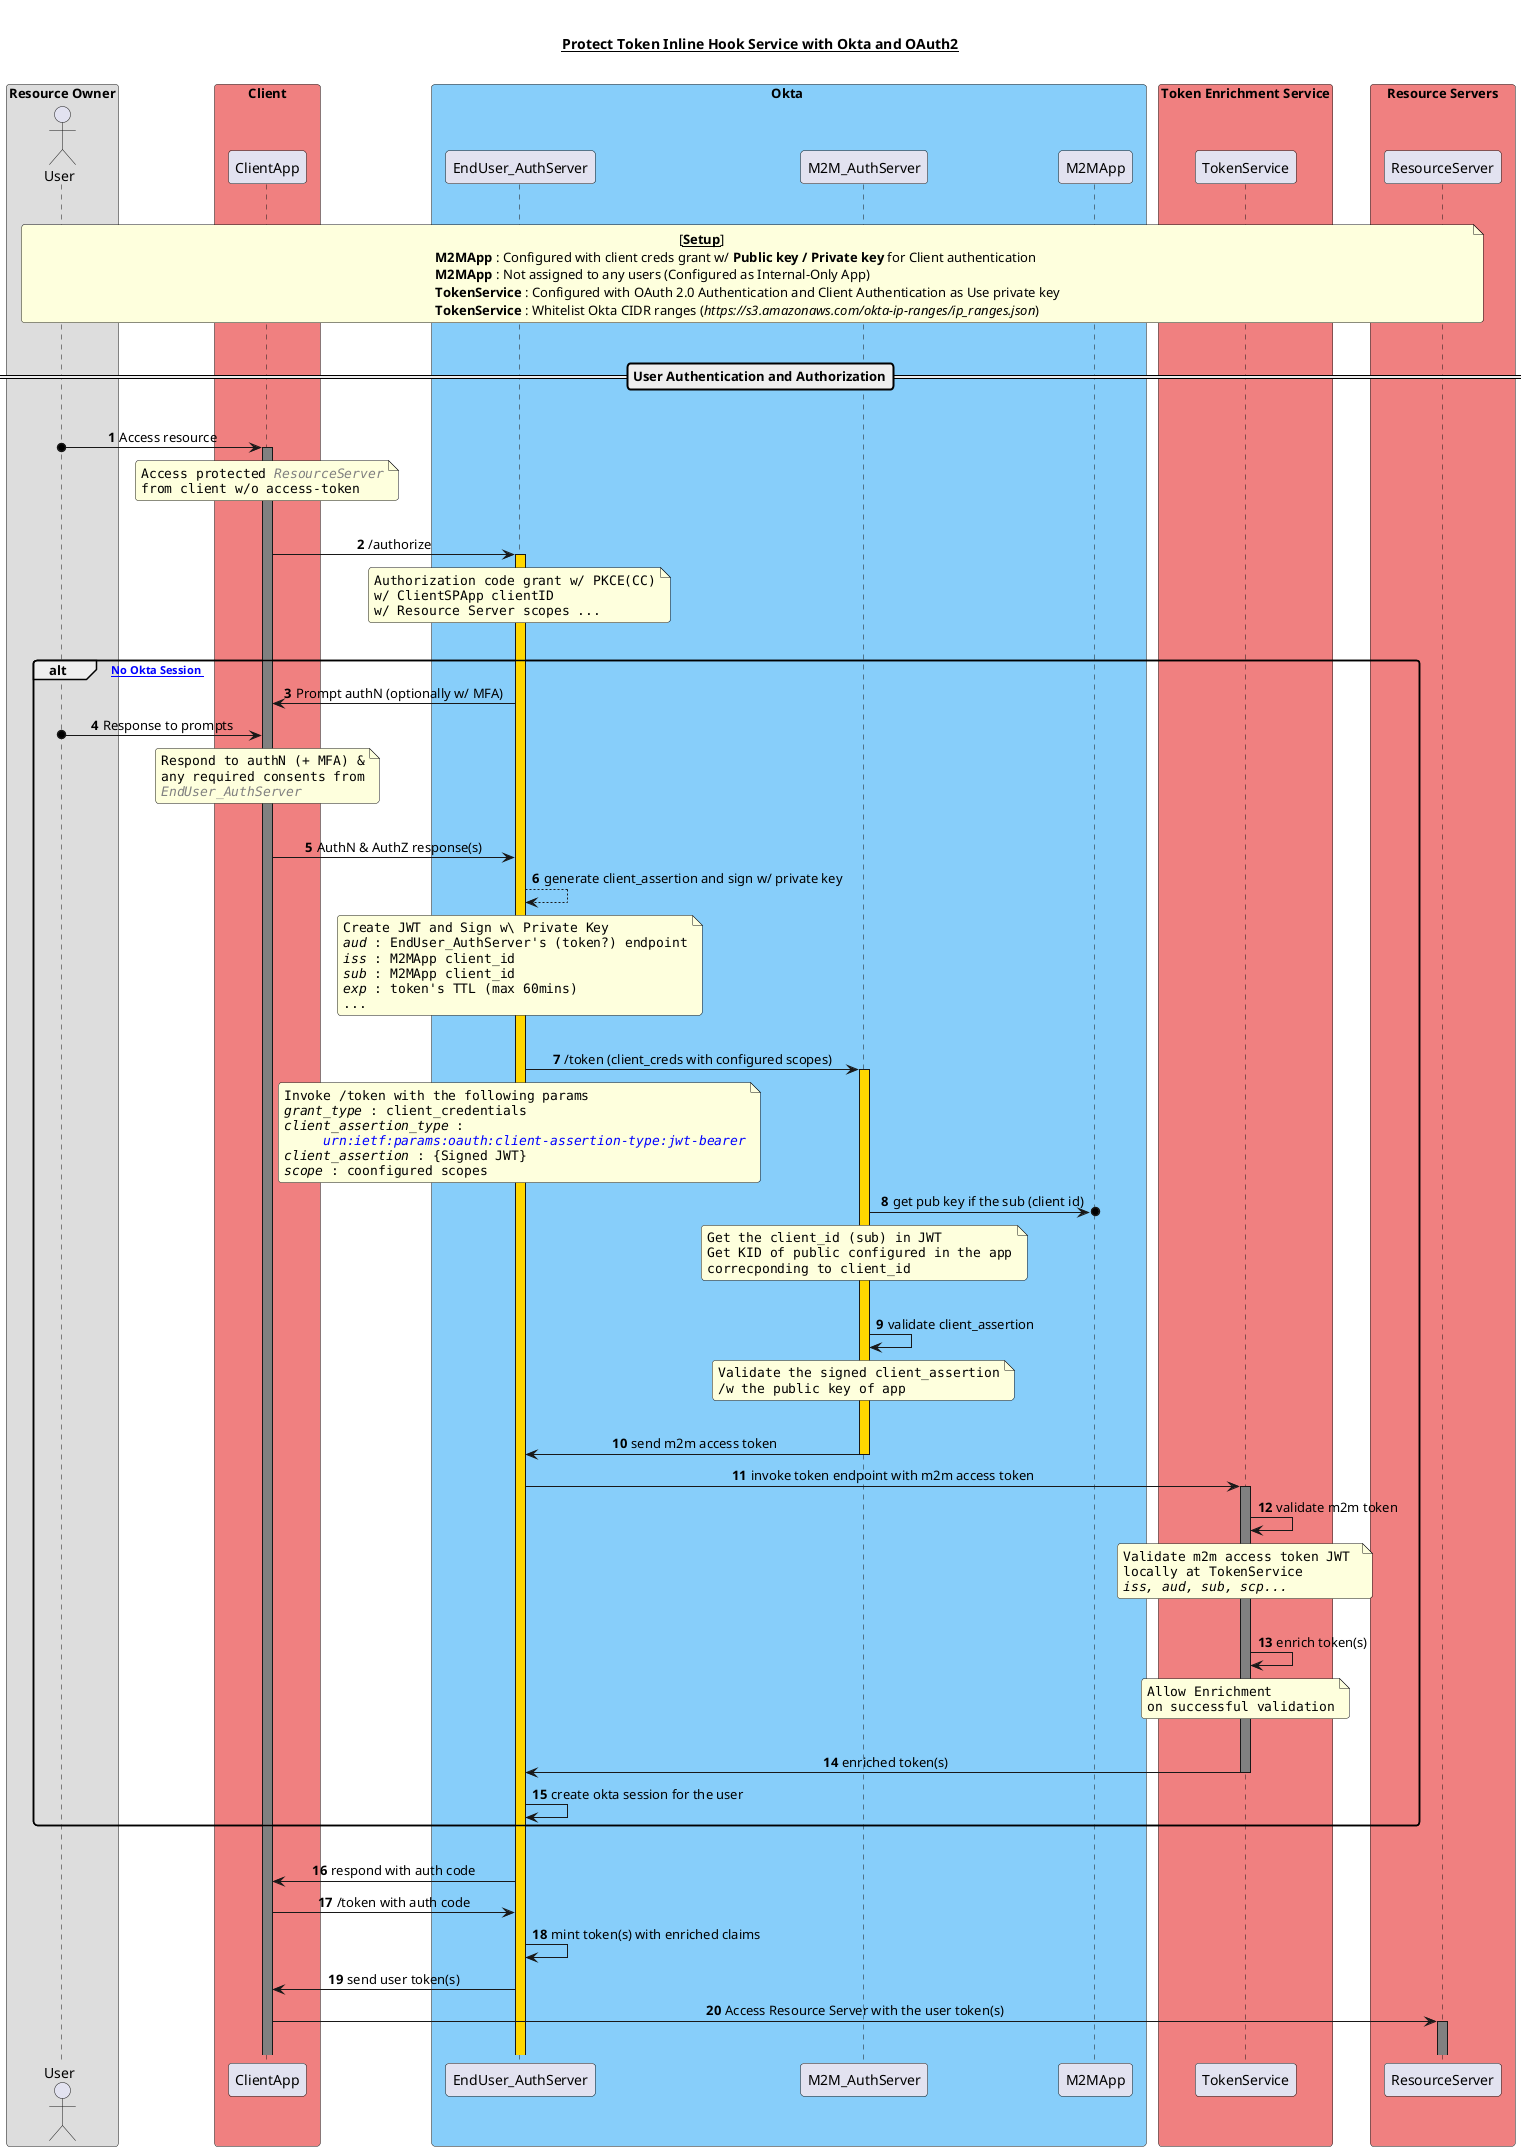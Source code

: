 @startuml TokenEnrichment
skinparam ParticipantPadding 10
skinparam BoxPadding 5
skinparam roundcorner 7
autonumber
skinparam sequenceMessageAlign center
skinparam responseMessageBelowArrow true

title \n<u><b>Protect Token Inline Hook Service with Okta and OAuth2</b></u>\n

box "Resource Owner"  
    actor User as user
end box

box "Client" #f08080
    participant "ClientApp" as client 
end box

box "Okta " #LightSkyBlue 
    participant EndUser_AuthServer as eaz 
    participant M2M_AuthServer as maz
    participant M2MApp as ma
end box

box "Token Enrichment Service" #f08080
    participant TokenService as tkns
end box

box "Resource Servers" #f08080
    participant ResourceServer as rs
end box
||||
note across
    \t\t\t\t\t\t\t\t\t[<u>**Setup**</u>] 
    **M2MApp** : Configured with client creds grant w/ <b>Public key / Private key</b> for Client authentication
    **M2MApp** : Not assigned to any users (Configured as Internal-Only App)
    **TokenService** : Configured with OAuth 2.0 Authentication and Client Authentication as Use private key
    **TokenService** : Whitelist Okta CIDR ranges (<i>https://s3.amazonaws.com/okta-ip-ranges/ip_ranges.json</i>)
end note
||||
==User Authentication and Authorization==
||||
user o-> client  ++ #Grey : Access resource
note over client
    ""Access protected <font color=Grey><i>ResourceServer</i></font>""
    ""from client w/o access-token""
end note
||||
client -> eaz ++ #gold : /authorize
note over eaz
    ""Authorization code grant w/ PKCE(CC)""
    ""w/ ClientSPApp clientID""
    ""w/ Resource Server scopes ...""
end note
||||
alt [ - No Okta Session ]
    eaz -> client : Prompt authN (optionally w/ MFA)
    user o-> client : Response to prompts
    note over client
        ""Respond to authN (+ MFA) &""
        ""any required consents from""
        ""<font color=Grey><i>EndUser_AuthServer</i></font>""
    end note
    ||||
    client -> eaz : AuthN & AuthZ response(s)
    eaz --> eaz  #Grey : generate client_assertion and sign w/ private key
    note over eaz
        ""Create JWT and Sign w\ Private Key""
        ""<i>aud</i> : EndUser_AuthServer's (token?) endpoint""
        ""<i>iss</i> : M2MApp client_id""
        ""<i>sub</i> : M2MApp client_id""
        ""<i>exp</i> : token's TTL (max 60mins)""
        ""...""
    end note
    ||||
    eaz -> maz ++ #gold: /token (client_creds with configured scopes)
    note over eaz
        ""Invoke /token with the following params""
        ""<i>grant_type</i> : client_credentials""
        ""<i>client_assertion_type</i> : ""
        ""     <font color=blue><i>urn:ietf:params:oauth:client-assertion-type:jwt-bearer</i></font>""
        ""<i>client_assertion</i> : {Signed JWT}""
        ""<i>scope</i> : coonfigured scopes""
    end note
    maz ->o ma : get pub key if the sub (client id)
    note over maz
        ""Get the client_id (sub) in JWT""
        ""Get KID of public configured in the app""
        ""correcponding to client_id""
    end note
    |||
    maz -> maz : validate client_assertion
    note over maz
        ""Validate the signed client_assertion""
        ""/w the public key of app""
    end note
    |||
    maz -> eaz -- : send m2m access token
    eaz -> tkns ++ #Grey: invoke token endpoint with m2m access token
    tkns -> tkns : validate m2m token
    note over tkns
        ""Validate m2m access token JWT ""
        ""locally at TokenService""
        ""<i>iss, aud, sub, scp...</i>""
    end note
    ||||
    tkns -> tkns : enrich token(s)
    note over tkns
        ""Allow Enrichment""
        ""on successful validation""
    end note
    ||||
    tkns -> eaz -- : enriched token(s)
    eaz -> eaz : create okta session for the user
end
||||
eaz -> client : respond with auth code
client -> eaz : /token with auth code
eaz -> eaz : mint token(s) with enriched claims
eaz -> client : send user token(s)
client -> rs ++ #grey: Access Resource Server with the user token(s)
||||
@enduml